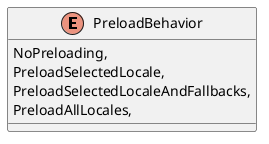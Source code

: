 @startuml
enum PreloadBehavior {
    NoPreloading,
    PreloadSelectedLocale,
    PreloadSelectedLocaleAndFallbacks,
    PreloadAllLocales,
}
@enduml
